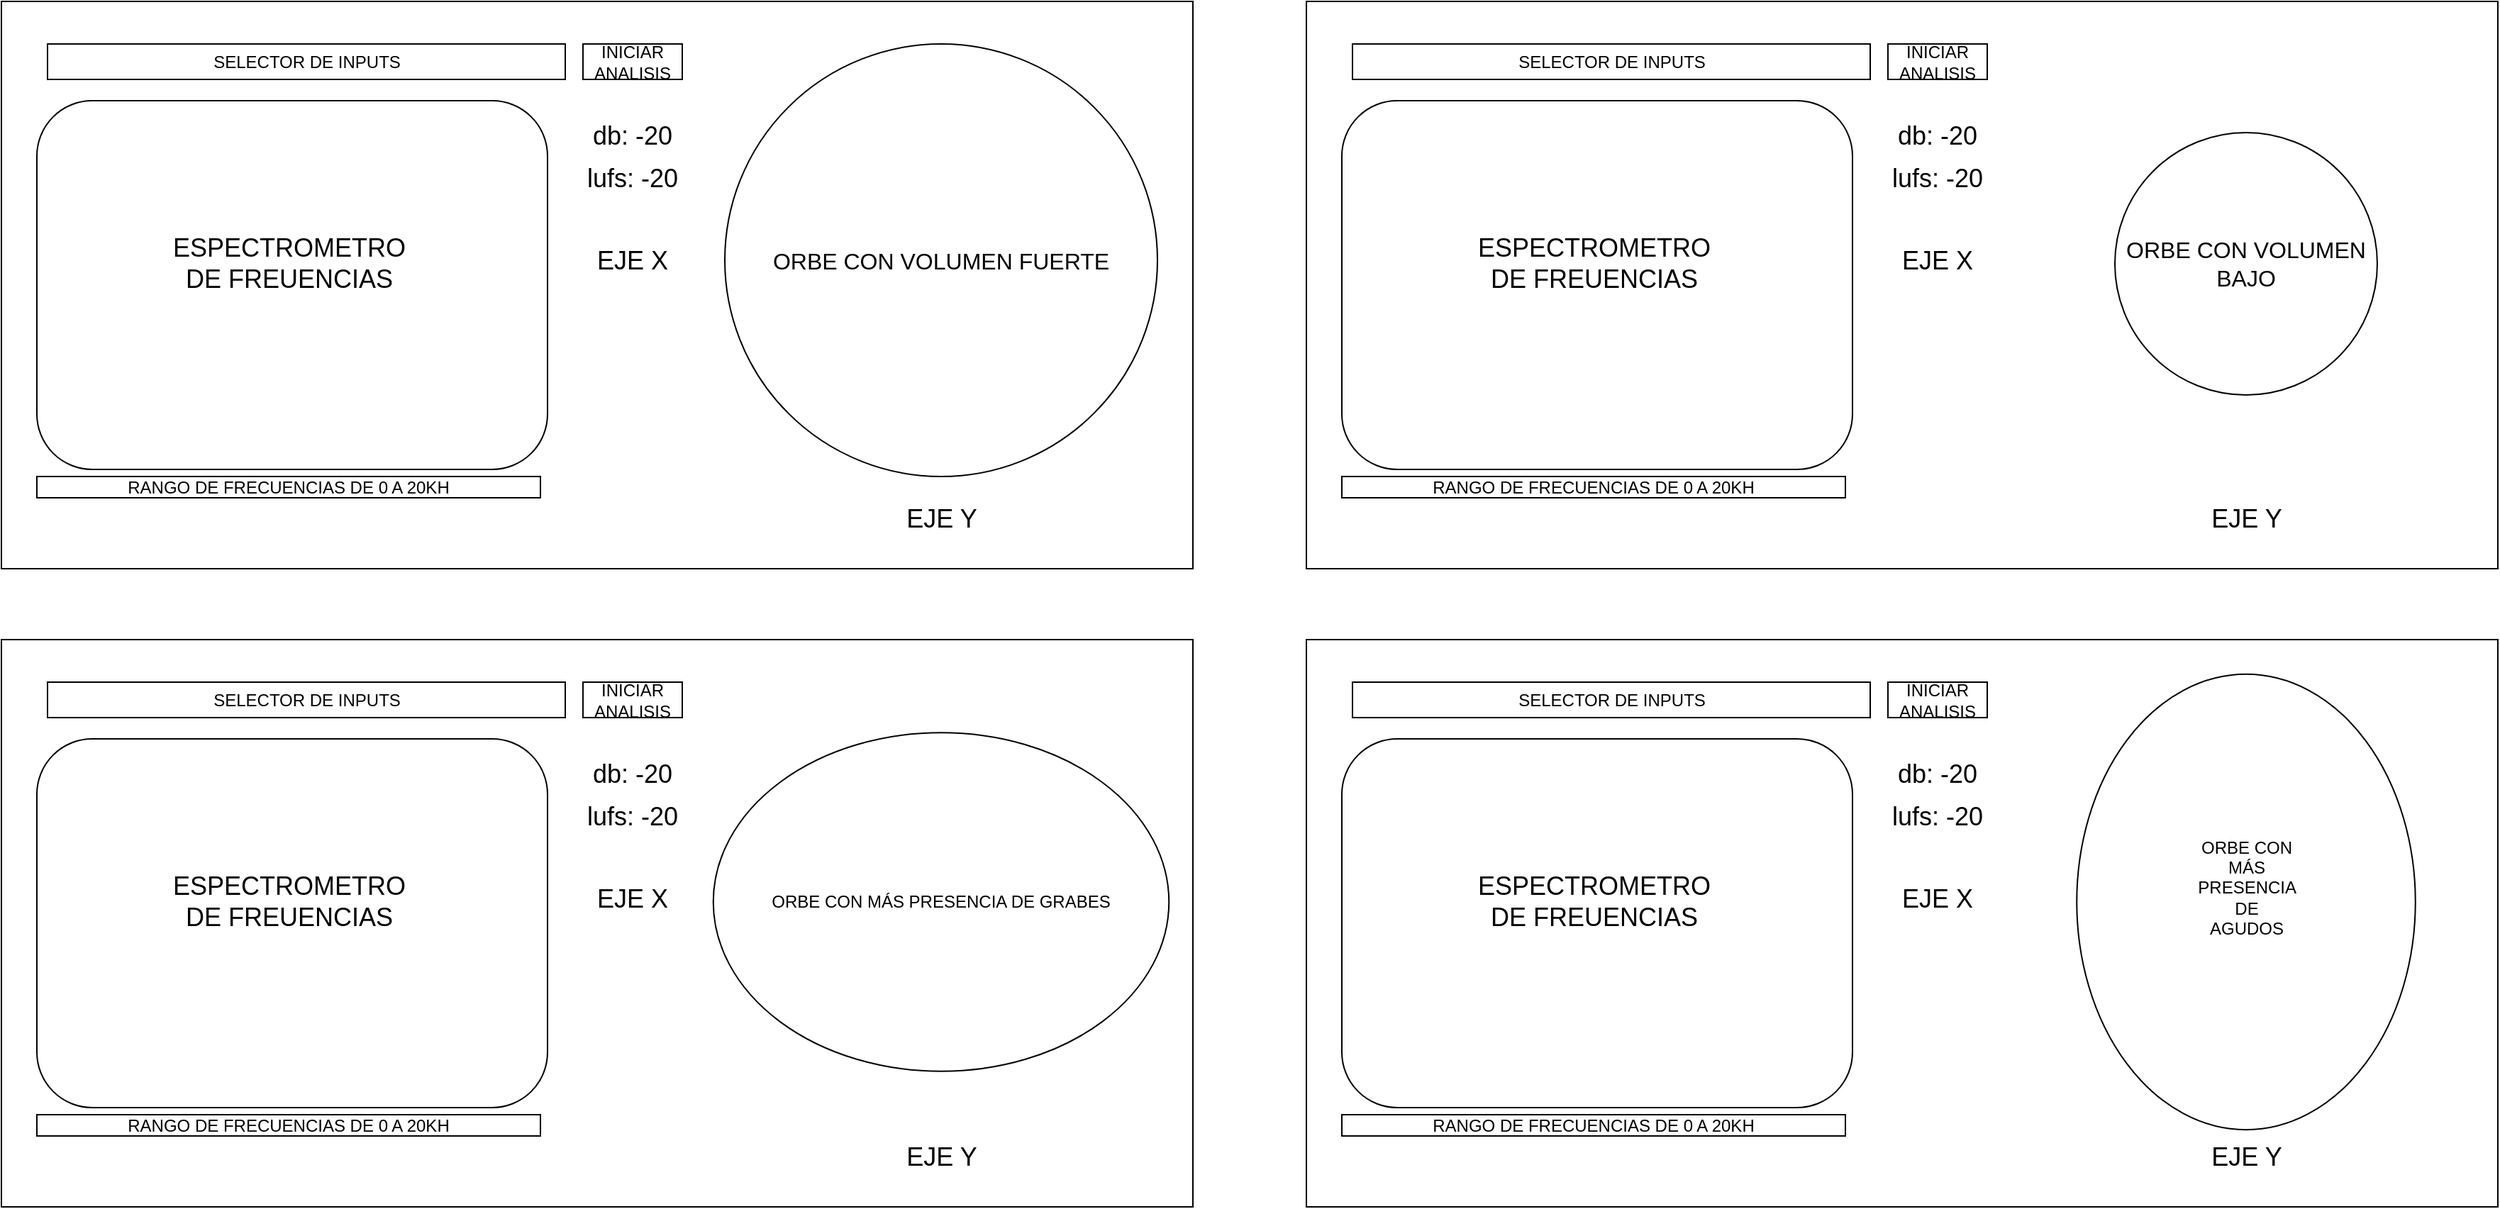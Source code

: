 <mxfile version="26.2.2">
  <diagram name="Page-1" id="ubOp7gi-jzZDrqNbWo8K">
    <mxGraphModel dx="2320" dy="1462" grid="1" gridSize="10" guides="1" tooltips="1" connect="1" arrows="1" fold="1" page="1" pageScale="1" pageWidth="850" pageHeight="1100" math="0" shadow="0">
      <root>
        <mxCell id="0" />
        <mxCell id="1" parent="0" />
        <mxCell id="x-15sEzO1fyqi9SWZWHw-1" value="" style="rounded=0;whiteSpace=wrap;html=1;" vertex="1" parent="1">
          <mxGeometry x="40" y="150" width="840" height="400" as="geometry" />
        </mxCell>
        <mxCell id="x-15sEzO1fyqi9SWZWHw-2" value="&lt;font style=&quot;font-size: 16px;&quot;&gt;ORBE CON VOLUMEN FUERTE&lt;/font&gt;" style="ellipse;whiteSpace=wrap;html=1;aspect=fixed;" vertex="1" parent="1">
          <mxGeometry x="550" y="180" width="305" height="305" as="geometry" />
        </mxCell>
        <mxCell id="x-15sEzO1fyqi9SWZWHw-4" value="" style="rounded=1;whiteSpace=wrap;html=1;" vertex="1" parent="1">
          <mxGeometry x="65" y="220" width="360" height="260" as="geometry" />
        </mxCell>
        <mxCell id="x-15sEzO1fyqi9SWZWHw-5" value="&lt;font style=&quot;font-size: 18px;&quot;&gt;db: -20&lt;/font&gt;" style="text;html=1;align=center;verticalAlign=middle;whiteSpace=wrap;rounded=0;" vertex="1" parent="1">
          <mxGeometry x="450" y="230" width="70" height="30" as="geometry" />
        </mxCell>
        <mxCell id="x-15sEzO1fyqi9SWZWHw-6" value="&lt;font style=&quot;font-size: 18px;&quot;&gt;lufs: -20&lt;/font&gt;" style="text;html=1;align=center;verticalAlign=middle;whiteSpace=wrap;rounded=0;" vertex="1" parent="1">
          <mxGeometry x="450" y="260" width="70" height="30" as="geometry" />
        </mxCell>
        <mxCell id="x-15sEzO1fyqi9SWZWHw-7" value="RANGO DE FRECUENCIAS DE 0 A 20KH" style="rounded=0;whiteSpace=wrap;html=1;" vertex="1" parent="1">
          <mxGeometry x="65" y="485" width="355" height="15" as="geometry" />
        </mxCell>
        <mxCell id="x-15sEzO1fyqi9SWZWHw-8" value="&lt;font style=&quot;font-size: 18px;&quot;&gt;ESPECTROMETRO DE FREUENCIAS&lt;/font&gt;" style="text;html=1;align=center;verticalAlign=middle;whiteSpace=wrap;rounded=0;" vertex="1" parent="1">
          <mxGeometry x="207.5" y="320" width="70" height="30" as="geometry" />
        </mxCell>
        <mxCell id="x-15sEzO1fyqi9SWZWHw-13" value="&lt;font style=&quot;font-size: 18px;&quot;&gt;EJE Y&lt;/font&gt;" style="text;html=1;align=center;verticalAlign=middle;whiteSpace=wrap;rounded=0;" vertex="1" parent="1">
          <mxGeometry x="667.5" y="500" width="70" height="30" as="geometry" />
        </mxCell>
        <mxCell id="x-15sEzO1fyqi9SWZWHw-14" value="&lt;font style=&quot;font-size: 18px;&quot;&gt;EJE X&lt;/font&gt;" style="text;html=1;align=center;verticalAlign=middle;whiteSpace=wrap;rounded=0;" vertex="1" parent="1">
          <mxGeometry x="450" y="317.5" width="70" height="30" as="geometry" />
        </mxCell>
        <mxCell id="x-15sEzO1fyqi9SWZWHw-15" value="INICIAR ANALISIS" style="rounded=0;whiteSpace=wrap;html=1;" vertex="1" parent="1">
          <mxGeometry x="450" y="180" width="70" height="25" as="geometry" />
        </mxCell>
        <mxCell id="x-15sEzO1fyqi9SWZWHw-17" value="SELECTOR DE INPUTS" style="rounded=0;whiteSpace=wrap;html=1;" vertex="1" parent="1">
          <mxGeometry x="72.5" y="180" width="365" height="25" as="geometry" />
        </mxCell>
        <mxCell id="x-15sEzO1fyqi9SWZWHw-18" value="" style="rounded=0;whiteSpace=wrap;html=1;" vertex="1" parent="1">
          <mxGeometry x="40" y="600" width="840" height="400" as="geometry" />
        </mxCell>
        <mxCell id="x-15sEzO1fyqi9SWZWHw-20" value="" style="rounded=1;whiteSpace=wrap;html=1;" vertex="1" parent="1">
          <mxGeometry x="65" y="670" width="360" height="260" as="geometry" />
        </mxCell>
        <mxCell id="x-15sEzO1fyqi9SWZWHw-21" value="&lt;font style=&quot;font-size: 18px;&quot;&gt;db: -20&lt;/font&gt;" style="text;html=1;align=center;verticalAlign=middle;whiteSpace=wrap;rounded=0;" vertex="1" parent="1">
          <mxGeometry x="450" y="680" width="70" height="30" as="geometry" />
        </mxCell>
        <mxCell id="x-15sEzO1fyqi9SWZWHw-22" value="&lt;font style=&quot;font-size: 18px;&quot;&gt;lufs: -20&lt;/font&gt;" style="text;html=1;align=center;verticalAlign=middle;whiteSpace=wrap;rounded=0;" vertex="1" parent="1">
          <mxGeometry x="450" y="710" width="70" height="30" as="geometry" />
        </mxCell>
        <mxCell id="x-15sEzO1fyqi9SWZWHw-23" value="RANGO DE FRECUENCIAS DE 0 A 20KH" style="rounded=0;whiteSpace=wrap;html=1;" vertex="1" parent="1">
          <mxGeometry x="65" y="935" width="355" height="15" as="geometry" />
        </mxCell>
        <mxCell id="x-15sEzO1fyqi9SWZWHw-24" value="&lt;font style=&quot;font-size: 18px;&quot;&gt;ESPECTROMETRO DE FREUENCIAS&lt;/font&gt;" style="text;html=1;align=center;verticalAlign=middle;whiteSpace=wrap;rounded=0;" vertex="1" parent="1">
          <mxGeometry x="207.5" y="770" width="70" height="30" as="geometry" />
        </mxCell>
        <mxCell id="x-15sEzO1fyqi9SWZWHw-25" value="&lt;font style=&quot;font-size: 18px;&quot;&gt;EJE Y&lt;/font&gt;" style="text;html=1;align=center;verticalAlign=middle;whiteSpace=wrap;rounded=0;" vertex="1" parent="1">
          <mxGeometry x="667.5" y="950" width="70" height="30" as="geometry" />
        </mxCell>
        <mxCell id="x-15sEzO1fyqi9SWZWHw-26" value="&lt;font style=&quot;font-size: 18px;&quot;&gt;EJE X&lt;/font&gt;" style="text;html=1;align=center;verticalAlign=middle;whiteSpace=wrap;rounded=0;" vertex="1" parent="1">
          <mxGeometry x="450" y="767.5" width="70" height="30" as="geometry" />
        </mxCell>
        <mxCell id="x-15sEzO1fyqi9SWZWHw-27" value="INICIAR ANALISIS" style="rounded=0;whiteSpace=wrap;html=1;" vertex="1" parent="1">
          <mxGeometry x="450" y="630" width="70" height="25" as="geometry" />
        </mxCell>
        <mxCell id="x-15sEzO1fyqi9SWZWHw-28" value="SELECTOR DE INPUTS" style="rounded=0;whiteSpace=wrap;html=1;" vertex="1" parent="1">
          <mxGeometry x="72.5" y="630" width="365" height="25" as="geometry" />
        </mxCell>
        <mxCell id="x-15sEzO1fyqi9SWZWHw-29" value="ORBE CON MÁS PRESENCIA DE GRABES" style="ellipse;whiteSpace=wrap;html=1;" vertex="1" parent="1">
          <mxGeometry x="541.87" y="665.63" width="321.25" height="238.75" as="geometry" />
        </mxCell>
        <mxCell id="x-15sEzO1fyqi9SWZWHw-30" value="" style="rounded=0;whiteSpace=wrap;html=1;" vertex="1" parent="1">
          <mxGeometry x="960" y="600" width="840" height="400" as="geometry" />
        </mxCell>
        <mxCell id="x-15sEzO1fyqi9SWZWHw-31" value="" style="rounded=1;whiteSpace=wrap;html=1;" vertex="1" parent="1">
          <mxGeometry x="985" y="670" width="360" height="260" as="geometry" />
        </mxCell>
        <mxCell id="x-15sEzO1fyqi9SWZWHw-32" value="&lt;font style=&quot;font-size: 18px;&quot;&gt;db: -20&lt;/font&gt;" style="text;html=1;align=center;verticalAlign=middle;whiteSpace=wrap;rounded=0;" vertex="1" parent="1">
          <mxGeometry x="1370" y="680" width="70" height="30" as="geometry" />
        </mxCell>
        <mxCell id="x-15sEzO1fyqi9SWZWHw-33" value="&lt;font style=&quot;font-size: 18px;&quot;&gt;lufs: -20&lt;/font&gt;" style="text;html=1;align=center;verticalAlign=middle;whiteSpace=wrap;rounded=0;" vertex="1" parent="1">
          <mxGeometry x="1370" y="710" width="70" height="30" as="geometry" />
        </mxCell>
        <mxCell id="x-15sEzO1fyqi9SWZWHw-34" value="RANGO DE FRECUENCIAS DE 0 A 20KH" style="rounded=0;whiteSpace=wrap;html=1;" vertex="1" parent="1">
          <mxGeometry x="985" y="935" width="355" height="15" as="geometry" />
        </mxCell>
        <mxCell id="x-15sEzO1fyqi9SWZWHw-35" value="&lt;font style=&quot;font-size: 18px;&quot;&gt;ESPECTROMETRO DE FREUENCIAS&lt;/font&gt;" style="text;html=1;align=center;verticalAlign=middle;whiteSpace=wrap;rounded=0;" vertex="1" parent="1">
          <mxGeometry x="1127.5" y="770" width="70" height="30" as="geometry" />
        </mxCell>
        <mxCell id="x-15sEzO1fyqi9SWZWHw-36" value="&lt;font style=&quot;font-size: 18px;&quot;&gt;EJE Y&lt;/font&gt;" style="text;html=1;align=center;verticalAlign=middle;whiteSpace=wrap;rounded=0;" vertex="1" parent="1">
          <mxGeometry x="1587.5" y="950" width="70" height="30" as="geometry" />
        </mxCell>
        <mxCell id="x-15sEzO1fyqi9SWZWHw-37" value="&lt;font style=&quot;font-size: 18px;&quot;&gt;EJE X&lt;/font&gt;" style="text;html=1;align=center;verticalAlign=middle;whiteSpace=wrap;rounded=0;" vertex="1" parent="1">
          <mxGeometry x="1370" y="767.5" width="70" height="30" as="geometry" />
        </mxCell>
        <mxCell id="x-15sEzO1fyqi9SWZWHw-38" value="INICIAR ANALISIS" style="rounded=0;whiteSpace=wrap;html=1;" vertex="1" parent="1">
          <mxGeometry x="1370" y="630" width="70" height="25" as="geometry" />
        </mxCell>
        <mxCell id="x-15sEzO1fyqi9SWZWHw-39" value="SELECTOR DE INPUTS" style="rounded=0;whiteSpace=wrap;html=1;" vertex="1" parent="1">
          <mxGeometry x="992.5" y="630" width="365" height="25" as="geometry" />
        </mxCell>
        <mxCell id="x-15sEzO1fyqi9SWZWHw-40" value="" style="ellipse;whiteSpace=wrap;html=1;rotation=-90;" vertex="1" parent="1">
          <mxGeometry x="1461.87" y="665.63" width="321.25" height="238.75" as="geometry" />
        </mxCell>
        <mxCell id="x-15sEzO1fyqi9SWZWHw-42" value="ORBE CON MÁS PRESENCIA DE AGUDOS" style="text;html=1;align=center;verticalAlign=middle;whiteSpace=wrap;rounded=0;" vertex="1" parent="1">
          <mxGeometry x="1592.5" y="760" width="60" height="30" as="geometry" />
        </mxCell>
        <mxCell id="x-15sEzO1fyqi9SWZWHw-43" value="" style="rounded=0;whiteSpace=wrap;html=1;" vertex="1" parent="1">
          <mxGeometry x="960" y="150" width="840" height="400" as="geometry" />
        </mxCell>
        <mxCell id="x-15sEzO1fyqi9SWZWHw-44" value="&lt;font style=&quot;font-size: 16px;&quot;&gt;ORBE CON VOLUMEN BAJO&lt;/font&gt;" style="ellipse;whiteSpace=wrap;html=1;aspect=fixed;" vertex="1" parent="1">
          <mxGeometry x="1529.99" y="242.5" width="185" height="185" as="geometry" />
        </mxCell>
        <mxCell id="x-15sEzO1fyqi9SWZWHw-45" value="" style="rounded=1;whiteSpace=wrap;html=1;" vertex="1" parent="1">
          <mxGeometry x="985" y="220" width="360" height="260" as="geometry" />
        </mxCell>
        <mxCell id="x-15sEzO1fyqi9SWZWHw-46" value="&lt;font style=&quot;font-size: 18px;&quot;&gt;db: -20&lt;/font&gt;" style="text;html=1;align=center;verticalAlign=middle;whiteSpace=wrap;rounded=0;" vertex="1" parent="1">
          <mxGeometry x="1370" y="230" width="70" height="30" as="geometry" />
        </mxCell>
        <mxCell id="x-15sEzO1fyqi9SWZWHw-47" value="&lt;font style=&quot;font-size: 18px;&quot;&gt;lufs: -20&lt;/font&gt;" style="text;html=1;align=center;verticalAlign=middle;whiteSpace=wrap;rounded=0;" vertex="1" parent="1">
          <mxGeometry x="1370" y="260" width="70" height="30" as="geometry" />
        </mxCell>
        <mxCell id="x-15sEzO1fyqi9SWZWHw-48" value="RANGO DE FRECUENCIAS DE 0 A 20KH" style="rounded=0;whiteSpace=wrap;html=1;" vertex="1" parent="1">
          <mxGeometry x="985" y="485" width="355" height="15" as="geometry" />
        </mxCell>
        <mxCell id="x-15sEzO1fyqi9SWZWHw-49" value="&lt;font style=&quot;font-size: 18px;&quot;&gt;ESPECTROMETRO DE FREUENCIAS&lt;/font&gt;" style="text;html=1;align=center;verticalAlign=middle;whiteSpace=wrap;rounded=0;" vertex="1" parent="1">
          <mxGeometry x="1127.5" y="320" width="70" height="30" as="geometry" />
        </mxCell>
        <mxCell id="x-15sEzO1fyqi9SWZWHw-50" value="&lt;font style=&quot;font-size: 18px;&quot;&gt;EJE Y&lt;/font&gt;" style="text;html=1;align=center;verticalAlign=middle;whiteSpace=wrap;rounded=0;" vertex="1" parent="1">
          <mxGeometry x="1587.5" y="500" width="70" height="30" as="geometry" />
        </mxCell>
        <mxCell id="x-15sEzO1fyqi9SWZWHw-51" value="&lt;font style=&quot;font-size: 18px;&quot;&gt;EJE X&lt;/font&gt;" style="text;html=1;align=center;verticalAlign=middle;whiteSpace=wrap;rounded=0;" vertex="1" parent="1">
          <mxGeometry x="1370" y="317.5" width="70" height="30" as="geometry" />
        </mxCell>
        <mxCell id="x-15sEzO1fyqi9SWZWHw-52" value="INICIAR ANALISIS" style="rounded=0;whiteSpace=wrap;html=1;" vertex="1" parent="1">
          <mxGeometry x="1370" y="180" width="70" height="25" as="geometry" />
        </mxCell>
        <mxCell id="x-15sEzO1fyqi9SWZWHw-53" value="SELECTOR DE INPUTS" style="rounded=0;whiteSpace=wrap;html=1;" vertex="1" parent="1">
          <mxGeometry x="992.5" y="180" width="365" height="25" as="geometry" />
        </mxCell>
      </root>
    </mxGraphModel>
  </diagram>
</mxfile>
